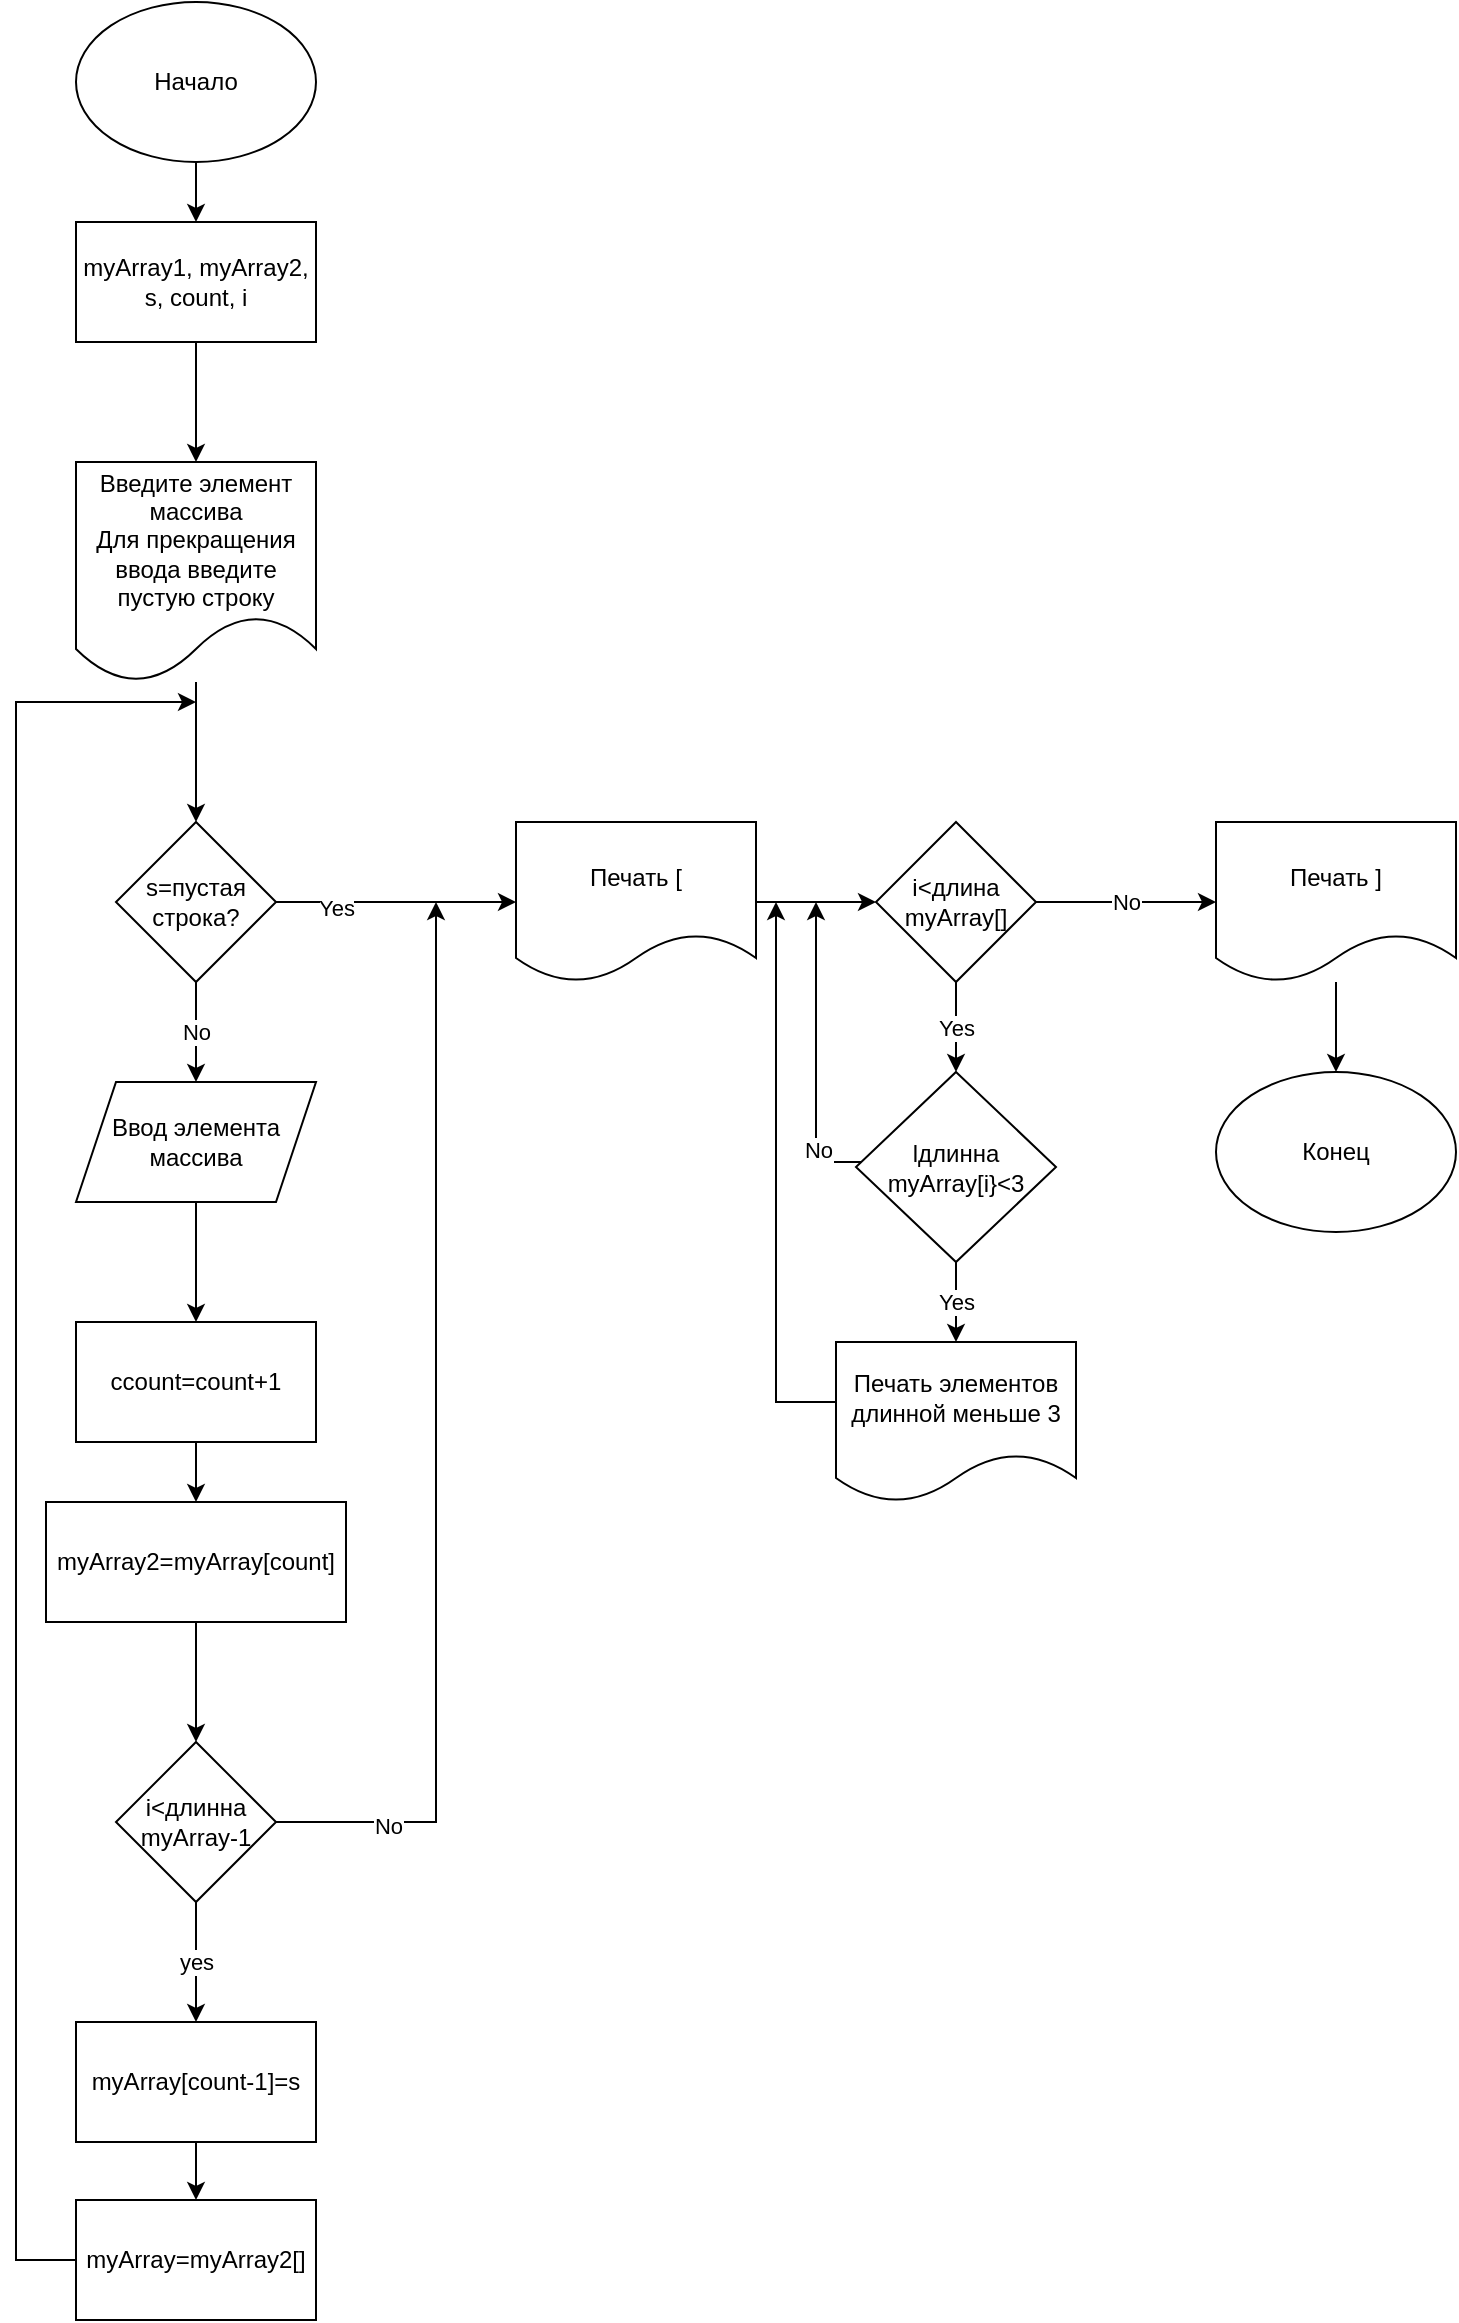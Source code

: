 <mxfile version="20.0.4" type="device"><diagram id="2rHhyY-L-RNLMFiMURGM" name="Page-1"><mxGraphModel dx="868" dy="482" grid="1" gridSize="10" guides="1" tooltips="1" connect="1" arrows="1" fold="1" page="1" pageScale="1" pageWidth="827" pageHeight="1169" math="0" shadow="0"><root><mxCell id="0"/><mxCell id="1" parent="0"/><mxCell id="Nu9XnnsdryC0iHg14PPO-4" value="" style="edgeStyle=orthogonalEdgeStyle;rounded=0;orthogonalLoop=1;jettySize=auto;html=1;" edge="1" parent="1" source="Nu9XnnsdryC0iHg14PPO-1" target="Nu9XnnsdryC0iHg14PPO-2"><mxGeometry relative="1" as="geometry"/></mxCell><mxCell id="Nu9XnnsdryC0iHg14PPO-1" value="Начало" style="ellipse;whiteSpace=wrap;html=1;" vertex="1" parent="1"><mxGeometry x="60" y="10" width="120" height="80" as="geometry"/></mxCell><mxCell id="Nu9XnnsdryC0iHg14PPO-5" value="" style="edgeStyle=orthogonalEdgeStyle;rounded=0;orthogonalLoop=1;jettySize=auto;html=1;" edge="1" parent="1" source="Nu9XnnsdryC0iHg14PPO-2" target="Nu9XnnsdryC0iHg14PPO-3"><mxGeometry relative="1" as="geometry"/></mxCell><mxCell id="Nu9XnnsdryC0iHg14PPO-2" value="myArray1, myArray2, s, count, i" style="rounded=0;whiteSpace=wrap;html=1;" vertex="1" parent="1"><mxGeometry x="60" y="120" width="120" height="60" as="geometry"/></mxCell><mxCell id="Nu9XnnsdryC0iHg14PPO-7" value="" style="edgeStyle=orthogonalEdgeStyle;rounded=0;orthogonalLoop=1;jettySize=auto;html=1;" edge="1" parent="1" source="Nu9XnnsdryC0iHg14PPO-3" target="Nu9XnnsdryC0iHg14PPO-6"><mxGeometry relative="1" as="geometry"/></mxCell><mxCell id="Nu9XnnsdryC0iHg14PPO-3" value="Введите элемент массива&lt;br&gt;Для прекращения ввода введите пустую строку" style="shape=document;whiteSpace=wrap;html=1;boundedLbl=1;" vertex="1" parent="1"><mxGeometry x="60" y="240" width="120" height="110" as="geometry"/></mxCell><mxCell id="Nu9XnnsdryC0iHg14PPO-10" value="No" style="edgeStyle=orthogonalEdgeStyle;rounded=0;orthogonalLoop=1;jettySize=auto;html=1;" edge="1" parent="1" source="Nu9XnnsdryC0iHg14PPO-6" target="Nu9XnnsdryC0iHg14PPO-8"><mxGeometry relative="1" as="geometry"/></mxCell><mxCell id="Nu9XnnsdryC0iHg14PPO-46" style="edgeStyle=elbowEdgeStyle;rounded=0;orthogonalLoop=1;jettySize=auto;elbow=vertical;html=1;entryX=0;entryY=0.5;entryDx=0;entryDy=0;" edge="1" parent="1" source="Nu9XnnsdryC0iHg14PPO-6" target="Nu9XnnsdryC0iHg14PPO-45"><mxGeometry relative="1" as="geometry"/></mxCell><mxCell id="Nu9XnnsdryC0iHg14PPO-48" value="Yes" style="edgeLabel;html=1;align=center;verticalAlign=middle;resizable=0;points=[];" vertex="1" connectable="0" parent="Nu9XnnsdryC0iHg14PPO-46"><mxGeometry x="-0.5" y="-3" relative="1" as="geometry"><mxPoint as="offset"/></mxGeometry></mxCell><mxCell id="Nu9XnnsdryC0iHg14PPO-6" value="s=пустая строка?" style="rhombus;whiteSpace=wrap;html=1;" vertex="1" parent="1"><mxGeometry x="80" y="420" width="80" height="80" as="geometry"/></mxCell><mxCell id="Nu9XnnsdryC0iHg14PPO-12" value="" style="edgeStyle=orthogonalEdgeStyle;rounded=0;orthogonalLoop=1;jettySize=auto;html=1;" edge="1" parent="1" source="Nu9XnnsdryC0iHg14PPO-8" target="Nu9XnnsdryC0iHg14PPO-11"><mxGeometry relative="1" as="geometry"/></mxCell><mxCell id="Nu9XnnsdryC0iHg14PPO-8" value="Ввод элемента массива" style="shape=parallelogram;perimeter=parallelogramPerimeter;whiteSpace=wrap;html=1;fixedSize=1;" vertex="1" parent="1"><mxGeometry x="60" y="550" width="120" height="60" as="geometry"/></mxCell><mxCell id="Nu9XnnsdryC0iHg14PPO-15" value="" style="edgeStyle=orthogonalEdgeStyle;rounded=0;orthogonalLoop=1;jettySize=auto;html=1;" edge="1" parent="1" source="Nu9XnnsdryC0iHg14PPO-11" target="Nu9XnnsdryC0iHg14PPO-13"><mxGeometry relative="1" as="geometry"/></mxCell><mxCell id="Nu9XnnsdryC0iHg14PPO-11" value="сcount=count+1" style="rounded=0;whiteSpace=wrap;html=1;" vertex="1" parent="1"><mxGeometry x="60" y="670" width="120" height="60" as="geometry"/></mxCell><mxCell id="Nu9XnnsdryC0iHg14PPO-17" value="" style="edgeStyle=orthogonalEdgeStyle;rounded=0;orthogonalLoop=1;jettySize=auto;html=1;" edge="1" parent="1" source="Nu9XnnsdryC0iHg14PPO-13" target="Nu9XnnsdryC0iHg14PPO-16"><mxGeometry relative="1" as="geometry"/></mxCell><mxCell id="Nu9XnnsdryC0iHg14PPO-13" value="myArray2=myArray[count]" style="rounded=0;whiteSpace=wrap;html=1;" vertex="1" parent="1"><mxGeometry x="45" y="760" width="150" height="60" as="geometry"/></mxCell><mxCell id="Nu9XnnsdryC0iHg14PPO-19" value="yes" style="edgeStyle=orthogonalEdgeStyle;rounded=0;orthogonalLoop=1;jettySize=auto;html=1;" edge="1" parent="1" source="Nu9XnnsdryC0iHg14PPO-16" target="Nu9XnnsdryC0iHg14PPO-18"><mxGeometry relative="1" as="geometry"/></mxCell><mxCell id="Nu9XnnsdryC0iHg14PPO-30" style="edgeStyle=elbowEdgeStyle;rounded=0;orthogonalLoop=1;jettySize=auto;elbow=vertical;html=1;exitX=1;exitY=0.5;exitDx=0;exitDy=0;" edge="1" parent="1" source="Nu9XnnsdryC0iHg14PPO-16"><mxGeometry relative="1" as="geometry"><mxPoint x="240" y="460" as="targetPoint"/><Array as="points"><mxPoint x="200" y="920"/><mxPoint x="200" y="650"/><mxPoint x="340" y="540"/><mxPoint x="330" y="830"/><mxPoint x="300" y="880"/><mxPoint x="310" y="920"/></Array></mxGeometry></mxCell><mxCell id="Nu9XnnsdryC0iHg14PPO-31" value="No" style="edgeLabel;html=1;align=center;verticalAlign=middle;resizable=0;points=[];" vertex="1" connectable="0" parent="Nu9XnnsdryC0iHg14PPO-30"><mxGeometry x="-0.792" y="-2" relative="1" as="geometry"><mxPoint as="offset"/></mxGeometry></mxCell><mxCell id="Nu9XnnsdryC0iHg14PPO-16" value="i&amp;lt;длинна myArray-1" style="rhombus;whiteSpace=wrap;html=1;" vertex="1" parent="1"><mxGeometry x="80" y="880" width="80" height="80" as="geometry"/></mxCell><mxCell id="Nu9XnnsdryC0iHg14PPO-21" value="" style="edgeStyle=orthogonalEdgeStyle;rounded=0;orthogonalLoop=1;jettySize=auto;html=1;" edge="1" parent="1" source="Nu9XnnsdryC0iHg14PPO-18" target="Nu9XnnsdryC0iHg14PPO-20"><mxGeometry relative="1" as="geometry"/></mxCell><mxCell id="Nu9XnnsdryC0iHg14PPO-18" value="myArray[count-1]=s" style="rounded=0;whiteSpace=wrap;html=1;" vertex="1" parent="1"><mxGeometry x="60" y="1020" width="120" height="60" as="geometry"/></mxCell><mxCell id="Nu9XnnsdryC0iHg14PPO-26" style="edgeStyle=elbowEdgeStyle;rounded=0;orthogonalLoop=1;jettySize=auto;html=1;" edge="1" parent="1" source="Nu9XnnsdryC0iHg14PPO-20"><mxGeometry relative="1" as="geometry"><mxPoint x="120" y="360" as="targetPoint"/><Array as="points"><mxPoint x="30" y="890"/><mxPoint x="40" y="490"/></Array></mxGeometry></mxCell><mxCell id="Nu9XnnsdryC0iHg14PPO-20" value="myArray=myArray2[]" style="rounded=0;whiteSpace=wrap;html=1;" vertex="1" parent="1"><mxGeometry x="60" y="1109" width="120" height="60" as="geometry"/></mxCell><mxCell id="Nu9XnnsdryC0iHg14PPO-34" value="Yes" style="edgeStyle=elbowEdgeStyle;rounded=0;orthogonalLoop=1;jettySize=auto;elbow=vertical;html=1;" edge="1" parent="1" source="Nu9XnnsdryC0iHg14PPO-28" target="Nu9XnnsdryC0iHg14PPO-33"><mxGeometry relative="1" as="geometry"/></mxCell><mxCell id="Nu9XnnsdryC0iHg14PPO-42" value="No" style="edgeStyle=elbowEdgeStyle;rounded=0;orthogonalLoop=1;jettySize=auto;elbow=vertical;html=1;" edge="1" parent="1" source="Nu9XnnsdryC0iHg14PPO-28" target="Nu9XnnsdryC0iHg14PPO-41"><mxGeometry relative="1" as="geometry"/></mxCell><mxCell id="Nu9XnnsdryC0iHg14PPO-28" value="i&amp;lt;длина myArray[]" style="rhombus;whiteSpace=wrap;html=1;" vertex="1" parent="1"><mxGeometry x="460" y="420" width="80" height="80" as="geometry"/></mxCell><mxCell id="Nu9XnnsdryC0iHg14PPO-35" style="edgeStyle=elbowEdgeStyle;rounded=0;orthogonalLoop=1;jettySize=auto;elbow=vertical;html=1;" edge="1" parent="1" source="Nu9XnnsdryC0iHg14PPO-33"><mxGeometry relative="1" as="geometry"><mxPoint x="430" y="460" as="targetPoint"/><Array as="points"><mxPoint x="420" y="590"/><mxPoint x="360" y="520"/><mxPoint x="350" y="590"/></Array></mxGeometry></mxCell><mxCell id="Nu9XnnsdryC0iHg14PPO-36" value="No" style="edgeLabel;html=1;align=center;verticalAlign=middle;resizable=0;points=[];" vertex="1" connectable="0" parent="Nu9XnnsdryC0iHg14PPO-35"><mxGeometry x="-0.619" y="-1" relative="1" as="geometry"><mxPoint as="offset"/></mxGeometry></mxCell><mxCell id="Nu9XnnsdryC0iHg14PPO-38" value="Yes" style="edgeStyle=elbowEdgeStyle;rounded=0;orthogonalLoop=1;jettySize=auto;elbow=vertical;html=1;" edge="1" parent="1" source="Nu9XnnsdryC0iHg14PPO-33" target="Nu9XnnsdryC0iHg14PPO-37"><mxGeometry relative="1" as="geometry"/></mxCell><mxCell id="Nu9XnnsdryC0iHg14PPO-33" value="lдлинна myArray[i}&amp;lt;3" style="rhombus;whiteSpace=wrap;html=1;" vertex="1" parent="1"><mxGeometry x="450" y="545" width="100" height="95" as="geometry"/></mxCell><mxCell id="Nu9XnnsdryC0iHg14PPO-39" style="edgeStyle=elbowEdgeStyle;rounded=0;orthogonalLoop=1;jettySize=auto;elbow=vertical;html=1;" edge="1" parent="1" source="Nu9XnnsdryC0iHg14PPO-37"><mxGeometry relative="1" as="geometry"><mxPoint x="410" y="460" as="targetPoint"/><Array as="points"><mxPoint x="340" y="710"/></Array></mxGeometry></mxCell><mxCell id="Nu9XnnsdryC0iHg14PPO-37" value="Печать элементов длинной меньше 3" style="shape=document;whiteSpace=wrap;html=1;boundedLbl=1;" vertex="1" parent="1"><mxGeometry x="440" y="680" width="120" height="80" as="geometry"/></mxCell><mxCell id="Nu9XnnsdryC0iHg14PPO-44" value="" style="edgeStyle=elbowEdgeStyle;rounded=0;orthogonalLoop=1;jettySize=auto;elbow=vertical;html=1;" edge="1" parent="1" source="Nu9XnnsdryC0iHg14PPO-41" target="Nu9XnnsdryC0iHg14PPO-43"><mxGeometry relative="1" as="geometry"/></mxCell><mxCell id="Nu9XnnsdryC0iHg14PPO-41" value="Печать ]" style="shape=document;whiteSpace=wrap;html=1;boundedLbl=1;" vertex="1" parent="1"><mxGeometry x="630" y="420" width="120" height="80" as="geometry"/></mxCell><mxCell id="Nu9XnnsdryC0iHg14PPO-43" value="Конец" style="ellipse;whiteSpace=wrap;html=1;" vertex="1" parent="1"><mxGeometry x="630" y="545" width="120" height="80" as="geometry"/></mxCell><mxCell id="Nu9XnnsdryC0iHg14PPO-47" value="" style="edgeStyle=elbowEdgeStyle;rounded=0;orthogonalLoop=1;jettySize=auto;elbow=vertical;html=1;" edge="1" parent="1" source="Nu9XnnsdryC0iHg14PPO-45" target="Nu9XnnsdryC0iHg14PPO-28"><mxGeometry relative="1" as="geometry"/></mxCell><mxCell id="Nu9XnnsdryC0iHg14PPO-45" value="Печать [" style="shape=document;whiteSpace=wrap;html=1;boundedLbl=1;" vertex="1" parent="1"><mxGeometry x="280" y="420" width="120" height="80" as="geometry"/></mxCell></root></mxGraphModel></diagram></mxfile>